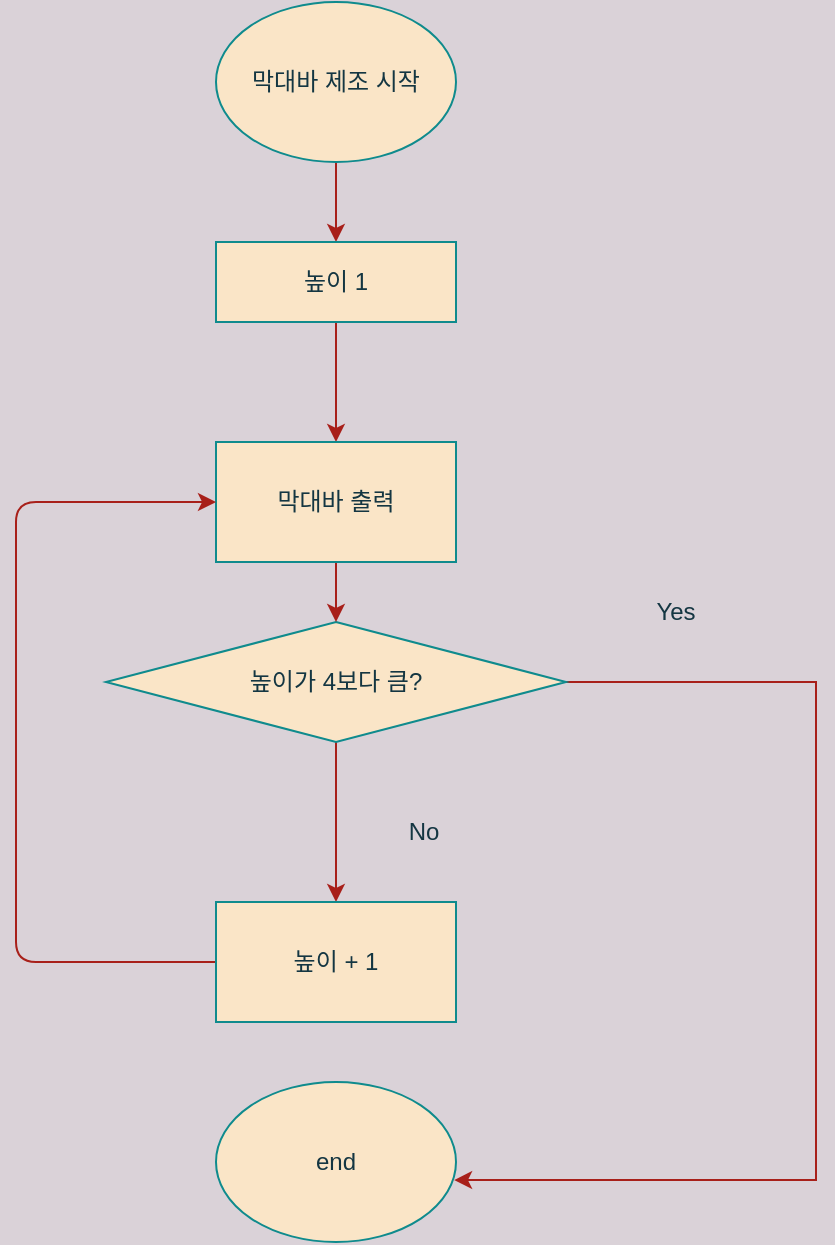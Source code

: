 <mxfile version="16.5.5" type="device"><diagram id="G6INAd-xp_IG6FdllRdz" name="Page-1"><mxGraphModel dx="773" dy="1160" grid="1" gridSize="10" guides="1" tooltips="1" connect="1" arrows="1" fold="1" page="1" pageScale="1" pageWidth="827" pageHeight="1169" background="#DAD2D8" math="0" shadow="0"><root><mxCell id="0"/><mxCell id="1" parent="0"/><mxCell id="on_e7NPqYISzH6wVobrj-10" style="edgeStyle=orthogonalEdgeStyle;rounded=0;orthogonalLoop=1;jettySize=auto;html=1;exitX=0.5;exitY=1;exitDx=0;exitDy=0;entryX=0.5;entryY=0;entryDx=0;entryDy=0;strokeColor=#A8201A;fontColor=#143642;labelBackgroundColor=#DAD2D8;" edge="1" parent="1" source="on_e7NPqYISzH6wVobrj-1" target="on_e7NPqYISzH6wVobrj-2"><mxGeometry relative="1" as="geometry"/></mxCell><mxCell id="on_e7NPqYISzH6wVobrj-1" value="막대바 제조 시작" style="ellipse;whiteSpace=wrap;html=1;fillColor=#FAE5C7;strokeColor=#0F8B8D;fontColor=#143642;" vertex="1" parent="1"><mxGeometry x="340" y="210" width="120" height="80" as="geometry"/></mxCell><mxCell id="on_e7NPqYISzH6wVobrj-11" style="edgeStyle=orthogonalEdgeStyle;rounded=0;orthogonalLoop=1;jettySize=auto;html=1;entryX=0.5;entryY=0;entryDx=0;entryDy=0;strokeColor=#A8201A;fontColor=#143642;labelBackgroundColor=#DAD2D8;" edge="1" parent="1" source="on_e7NPqYISzH6wVobrj-2"><mxGeometry relative="1" as="geometry"><mxPoint x="400" y="430" as="targetPoint"/></mxGeometry></mxCell><mxCell id="on_e7NPqYISzH6wVobrj-2" value="높이 1" style="rounded=0;whiteSpace=wrap;html=1;fillColor=#FAE5C7;strokeColor=#0F8B8D;fontColor=#143642;" vertex="1" parent="1"><mxGeometry x="340" y="330" width="120" height="40" as="geometry"/></mxCell><mxCell id="on_e7NPqYISzH6wVobrj-6" value="end" style="ellipse;whiteSpace=wrap;html=1;fillColor=#FAE5C7;strokeColor=#0F8B8D;fontColor=#143642;" vertex="1" parent="1"><mxGeometry x="340" y="750" width="120" height="80" as="geometry"/></mxCell><mxCell id="on_e7NPqYISzH6wVobrj-14" value="No" style="text;html=1;strokeColor=none;fillColor=none;align=center;verticalAlign=middle;whiteSpace=wrap;rounded=0;fontColor=#143642;" vertex="1" parent="1"><mxGeometry x="414" y="610" width="60" height="30" as="geometry"/></mxCell><mxCell id="on_e7NPqYISzH6wVobrj-34" style="edgeStyle=orthogonalEdgeStyle;rounded=0;orthogonalLoop=1;jettySize=auto;html=1;entryX=0.992;entryY=0.613;entryDx=0;entryDy=0;entryPerimeter=0;strokeColor=#A8201A;fontColor=#143642;labelBackgroundColor=#DAD2D8;" edge="1" parent="1" source="on_e7NPqYISzH6wVobrj-15" target="on_e7NPqYISzH6wVobrj-6"><mxGeometry relative="1" as="geometry"><Array as="points"><mxPoint x="640" y="550"/><mxPoint x="640" y="799"/></Array></mxGeometry></mxCell><mxCell id="on_e7NPqYISzH6wVobrj-60" style="edgeStyle=orthogonalEdgeStyle;curved=0;rounded=1;sketch=0;orthogonalLoop=1;jettySize=auto;html=1;entryX=0.5;entryY=0;entryDx=0;entryDy=0;fontColor=#143642;strokeColor=#A8201A;fillColor=#FAE5C7;" edge="1" parent="1" source="on_e7NPqYISzH6wVobrj-15" target="on_e7NPqYISzH6wVobrj-30"><mxGeometry relative="1" as="geometry"/></mxCell><mxCell id="on_e7NPqYISzH6wVobrj-15" value="높이가 4보다 큼?" style="rhombus;whiteSpace=wrap;html=1;fillColor=#FAE5C7;strokeColor=#0F8B8D;fontColor=#143642;" vertex="1" parent="1"><mxGeometry x="285" y="520" width="230" height="60" as="geometry"/></mxCell><mxCell id="on_e7NPqYISzH6wVobrj-62" style="edgeStyle=orthogonalEdgeStyle;curved=0;rounded=1;sketch=0;orthogonalLoop=1;jettySize=auto;html=1;entryX=0.5;entryY=0;entryDx=0;entryDy=0;fontColor=#143642;strokeColor=#A8201A;fillColor=#FAE5C7;" edge="1" parent="1" source="on_e7NPqYISzH6wVobrj-17" target="on_e7NPqYISzH6wVobrj-15"><mxGeometry relative="1" as="geometry"/></mxCell><mxCell id="on_e7NPqYISzH6wVobrj-17" value="막대바 출력" style="rounded=0;whiteSpace=wrap;html=1;fillColor=#FAE5C7;strokeColor=#0F8B8D;fontColor=#143642;" vertex="1" parent="1"><mxGeometry x="340" y="430" width="120" height="60" as="geometry"/></mxCell><mxCell id="on_e7NPqYISzH6wVobrj-61" style="edgeStyle=orthogonalEdgeStyle;curved=0;rounded=1;sketch=0;orthogonalLoop=1;jettySize=auto;html=1;entryX=0;entryY=0.5;entryDx=0;entryDy=0;fontColor=#143642;strokeColor=#A8201A;fillColor=#FAE5C7;" edge="1" parent="1" source="on_e7NPqYISzH6wVobrj-30" target="on_e7NPqYISzH6wVobrj-17"><mxGeometry relative="1" as="geometry"><Array as="points"><mxPoint x="240" y="690"/><mxPoint x="240" y="460"/></Array></mxGeometry></mxCell><mxCell id="on_e7NPqYISzH6wVobrj-30" value="높이 + 1" style="rounded=0;whiteSpace=wrap;html=1;fillColor=#FAE5C7;strokeColor=#0F8B8D;fontColor=#143642;" vertex="1" parent="1"><mxGeometry x="340" y="660" width="120" height="60" as="geometry"/></mxCell><mxCell id="on_e7NPqYISzH6wVobrj-33" value="Yes" style="text;html=1;strokeColor=none;fillColor=none;align=center;verticalAlign=middle;whiteSpace=wrap;rounded=0;fontColor=#143642;" vertex="1" parent="1"><mxGeometry x="540" y="500" width="60" height="30" as="geometry"/></mxCell></root></mxGraphModel></diagram></mxfile>